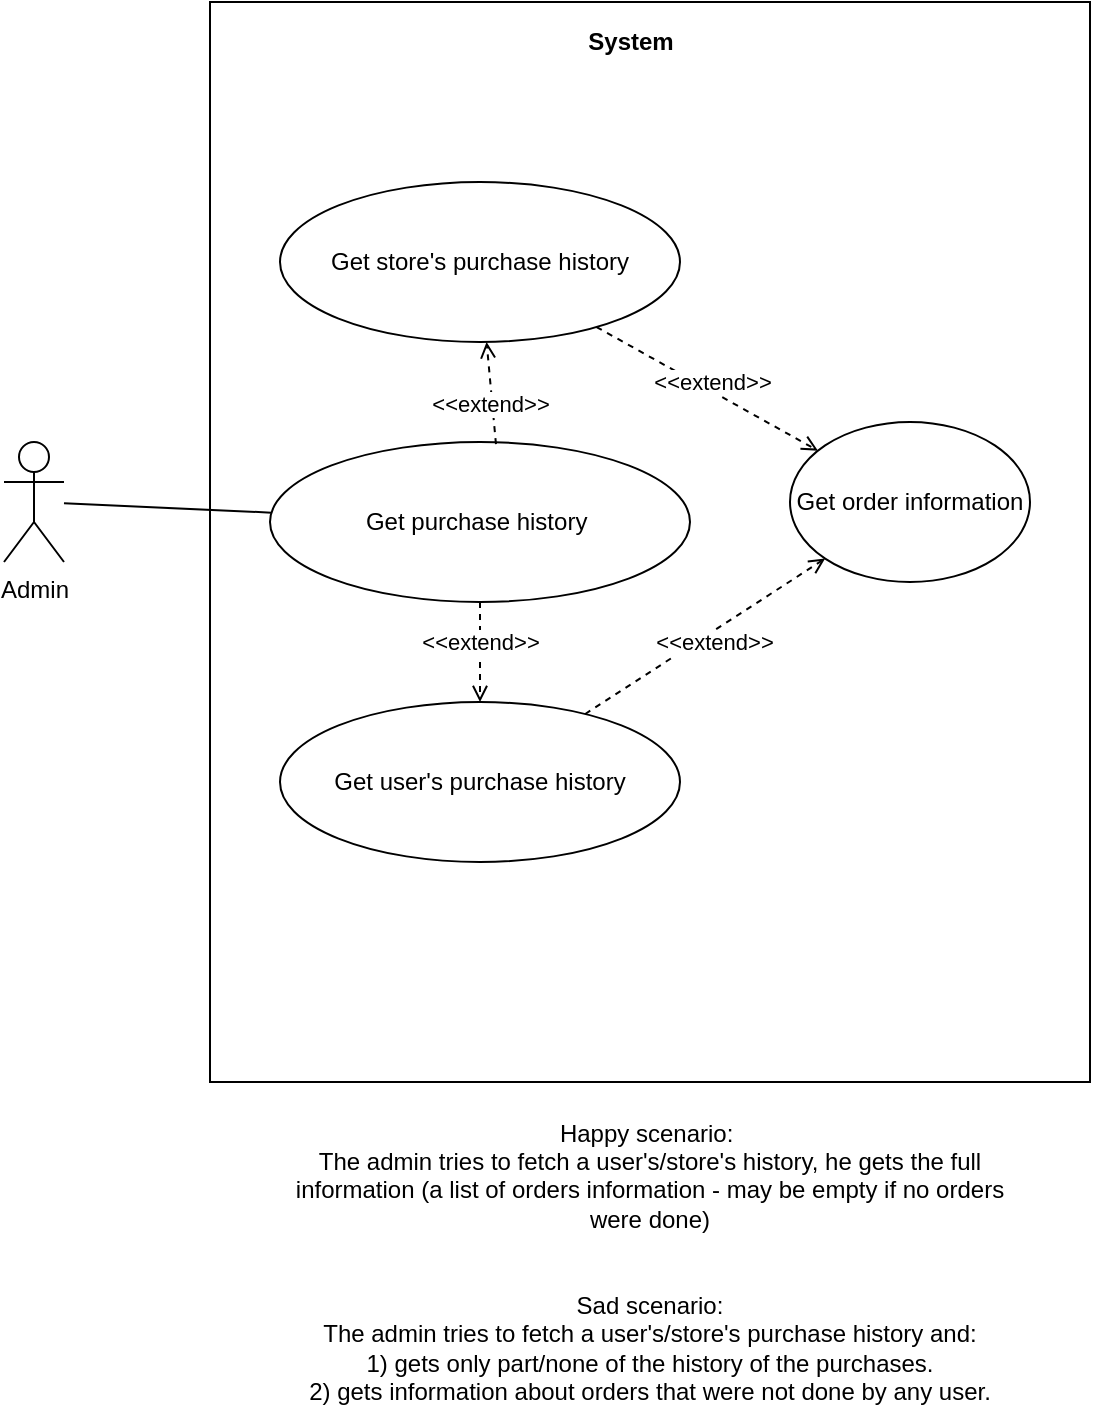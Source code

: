 <mxfile version="14.4.9" type="device"><diagram id="EsQTcAxCjgWFQg2tazMc" name="Page-1"><mxGraphModel dx="695" dy="580" grid="1" gridSize="10" guides="1" tooltips="1" connect="1" arrows="1" fold="1" page="1" pageScale="1" pageWidth="583" pageHeight="827" math="0" shadow="0"><root><mxCell id="0"/><mxCell id="1" parent="0"/><mxCell id="BXioshleMOE-vRW2ziW_-1" value="" style="rounded=0;whiteSpace=wrap;html=1;" parent="1" vertex="1"><mxGeometry x="693" y="50" width="440" height="540" as="geometry"/></mxCell><mxCell id="BXioshleMOE-vRW2ziW_-3" value="Admin" style="shape=umlActor;verticalLabelPosition=bottom;verticalAlign=top;html=1;outlineConnect=0;" parent="1" vertex="1"><mxGeometry x="590" y="270" width="30" height="60" as="geometry"/></mxCell><mxCell id="BXioshleMOE-vRW2ziW_-5" value="Get purchase history&amp;nbsp;" style="ellipse;whiteSpace=wrap;html=1;" parent="1" vertex="1"><mxGeometry x="723" y="270" width="210" height="80" as="geometry"/></mxCell><mxCell id="BXioshleMOE-vRW2ziW_-6" value="" style="endArrow=none;html=1;" parent="1" source="BXioshleMOE-vRW2ziW_-3" target="BXioshleMOE-vRW2ziW_-5" edge="1"><mxGeometry width="50" height="50" relative="1" as="geometry"><mxPoint x="893" y="400" as="sourcePoint"/><mxPoint x="943" y="350" as="targetPoint"/></mxGeometry></mxCell><mxCell id="BXioshleMOE-vRW2ziW_-8" value="Get store's purchase history" style="ellipse;whiteSpace=wrap;html=1;" parent="1" vertex="1"><mxGeometry x="728" y="140" width="200" height="80" as="geometry"/></mxCell><mxCell id="BXioshleMOE-vRW2ziW_-10" value="Get user's purchase history" style="ellipse;whiteSpace=wrap;html=1;" parent="1" vertex="1"><mxGeometry x="728" y="400" width="200" height="80" as="geometry"/></mxCell><mxCell id="BXioshleMOE-vRW2ziW_-13" value="Get order information" style="ellipse;whiteSpace=wrap;html=1;" parent="1" vertex="1"><mxGeometry x="983" y="260" width="120" height="80" as="geometry"/></mxCell><mxCell id="E_jtTDi2LkjZDPaYQWSV-1" value="&lt;b&gt;System&lt;/b&gt;" style="text;html=1;align=center;verticalAlign=middle;resizable=0;points=[];autosize=1;" parent="1" vertex="1"><mxGeometry x="872.999" y="59.997" width="60" height="20" as="geometry"/></mxCell><mxCell id="E_jtTDi2LkjZDPaYQWSV-3" value="" style="endArrow=open;dashed=1;html=1;strokeWidth=1;endFill=0;" parent="1" source="BXioshleMOE-vRW2ziW_-8" target="BXioshleMOE-vRW2ziW_-13" edge="1"><mxGeometry width="50" height="50" relative="1" as="geometry"><mxPoint x="943.0" y="116.01" as="sourcePoint"/><mxPoint x="1050.86" y="100.001" as="targetPoint"/></mxGeometry></mxCell><mxCell id="E_jtTDi2LkjZDPaYQWSV-4" value="&amp;lt;&amp;lt;extend&amp;gt;&amp;gt;" style="edgeLabel;html=1;align=center;verticalAlign=middle;resizable=0;points=[];" parent="E_jtTDi2LkjZDPaYQWSV-3" vertex="1" connectable="0"><mxGeometry x="-0.395" y="-4" relative="1" as="geometry"><mxPoint x="25.6" y="5.46" as="offset"/></mxGeometry></mxCell><mxCell id="E_jtTDi2LkjZDPaYQWSV-6" value="" style="endArrow=open;dashed=1;html=1;strokeWidth=1;endFill=0;entryX=0;entryY=1;entryDx=0;entryDy=0;" parent="1" source="BXioshleMOE-vRW2ziW_-10" target="BXioshleMOE-vRW2ziW_-13" edge="1"><mxGeometry width="50" height="50" relative="1" as="geometry"><mxPoint x="896.157" y="222.54" as="sourcePoint"/><mxPoint x="1006.995" y="284.323" as="targetPoint"/></mxGeometry></mxCell><mxCell id="E_jtTDi2LkjZDPaYQWSV-7" value="&amp;lt;&amp;lt;extend&amp;gt;&amp;gt;" style="edgeLabel;html=1;align=center;verticalAlign=middle;resizable=0;points=[];" parent="E_jtTDi2LkjZDPaYQWSV-6" vertex="1" connectable="0"><mxGeometry x="-0.395" y="-4" relative="1" as="geometry"><mxPoint x="25.6" y="-15.97" as="offset"/></mxGeometry></mxCell><mxCell id="E_jtTDi2LkjZDPaYQWSV-8" value="" style="endArrow=open;dashed=1;html=1;strokeWidth=1;endFill=0;exitX=0.5;exitY=1;exitDx=0;exitDy=0;" parent="1" source="BXioshleMOE-vRW2ziW_-5" target="BXioshleMOE-vRW2ziW_-10" edge="1"><mxGeometry width="50" height="50" relative="1" as="geometry"><mxPoint x="890.683" y="416.001" as="sourcePoint"/><mxPoint x="1010.574" y="338.284" as="targetPoint"/></mxGeometry></mxCell><mxCell id="E_jtTDi2LkjZDPaYQWSV-9" value="&amp;lt;&amp;lt;extend&amp;gt;&amp;gt;" style="edgeLabel;html=1;align=center;verticalAlign=middle;resizable=0;points=[];" parent="E_jtTDi2LkjZDPaYQWSV-8" vertex="1" connectable="0"><mxGeometry x="-0.395" y="-4" relative="1" as="geometry"><mxPoint x="4.0" y="5" as="offset"/></mxGeometry></mxCell><mxCell id="E_jtTDi2LkjZDPaYQWSV-10" value="" style="endArrow=open;dashed=1;html=1;strokeWidth=1;endFill=0;exitX=0.538;exitY=0.013;exitDx=0;exitDy=0;exitPerimeter=0;" parent="1" source="BXioshleMOE-vRW2ziW_-5" target="BXioshleMOE-vRW2ziW_-8" edge="1"><mxGeometry width="50" height="50" relative="1" as="geometry"><mxPoint x="838" y="360" as="sourcePoint"/><mxPoint x="838" y="410" as="targetPoint"/></mxGeometry></mxCell><mxCell id="E_jtTDi2LkjZDPaYQWSV-11" value="&amp;lt;&amp;lt;extend&amp;gt;&amp;gt;" style="edgeLabel;html=1;align=center;verticalAlign=middle;resizable=0;points=[];" parent="E_jtTDi2LkjZDPaYQWSV-10" vertex="1" connectable="0"><mxGeometry x="-0.395" y="-4" relative="1" as="geometry"><mxPoint x="-5.43" y="-4.73" as="offset"/></mxGeometry></mxCell><mxCell id="3ky0QO6WgwKPr2OZme5m-1" value="Happy scenario:&amp;nbsp;&lt;br&gt;The admin tries to fetch a user's/store's history, he gets the full information (a list of orders information - may be empty if no orders were done)&lt;br&gt;&lt;br&gt;&lt;br&gt;Sad scenario:&lt;br&gt;The admin tries to fetch a user's/store's purchase history and:&lt;br&gt;1) gets only part/none of the history of the purchases.&lt;br&gt;2) gets information about orders that were not done by any user." style="text;html=1;strokeColor=none;fillColor=none;align=center;verticalAlign=middle;whiteSpace=wrap;rounded=0;" vertex="1" parent="1"><mxGeometry x="733" y="670" width="360" height="20" as="geometry"/></mxCell></root></mxGraphModel></diagram></mxfile>